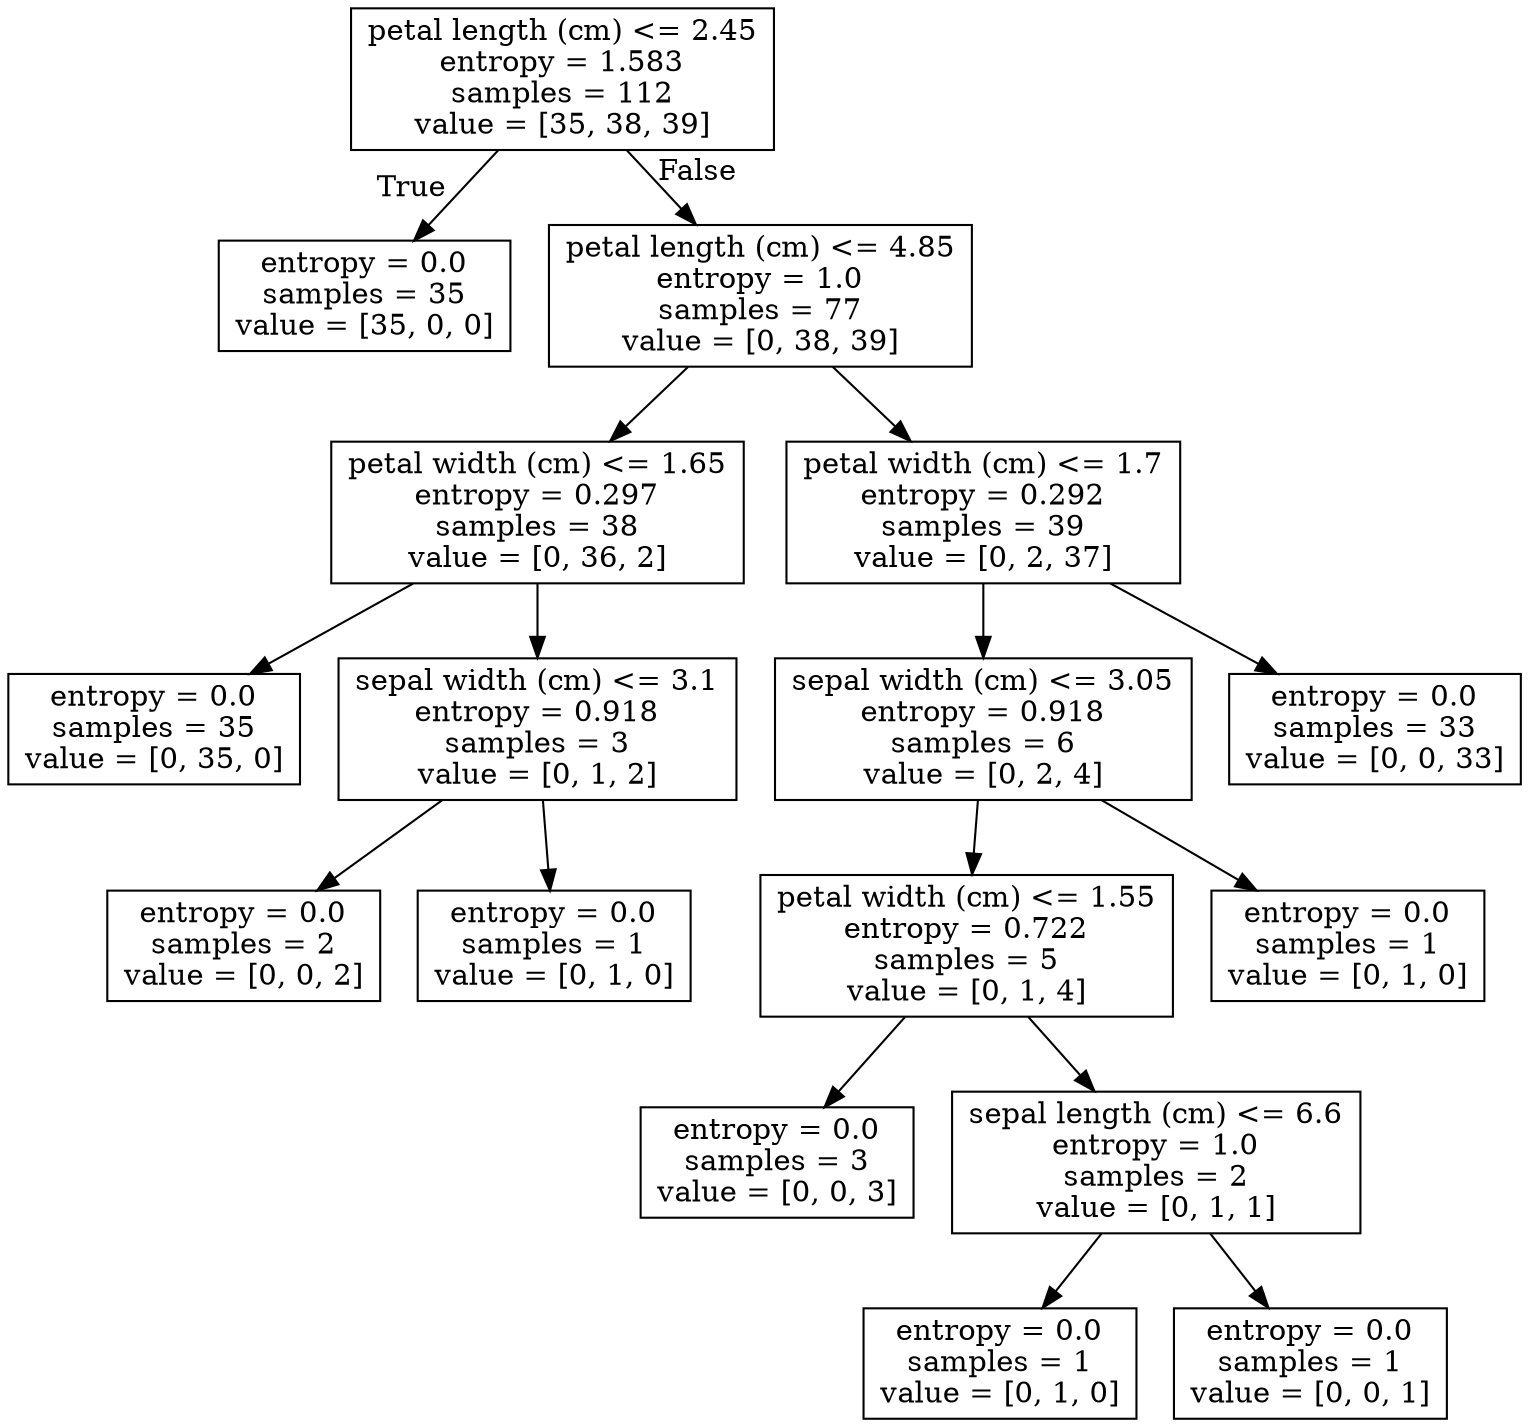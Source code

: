 digraph Tree {
node [shape=box] ;
0 [label="petal length (cm) <= 2.45\nentropy = 1.583\nsamples = 112\nvalue = [35, 38, 39]"] ;
1 [label="entropy = 0.0\nsamples = 35\nvalue = [35, 0, 0]"] ;
0 -> 1 [labeldistance=2.5, labelangle=45, headlabel="True"] ;
2 [label="petal length (cm) <= 4.85\nentropy = 1.0\nsamples = 77\nvalue = [0, 38, 39]"] ;
0 -> 2 [labeldistance=2.5, labelangle=-45, headlabel="False"] ;
3 [label="petal width (cm) <= 1.65\nentropy = 0.297\nsamples = 38\nvalue = [0, 36, 2]"] ;
2 -> 3 ;
4 [label="entropy = 0.0\nsamples = 35\nvalue = [0, 35, 0]"] ;
3 -> 4 ;
5 [label="sepal width (cm) <= 3.1\nentropy = 0.918\nsamples = 3\nvalue = [0, 1, 2]"] ;
3 -> 5 ;
6 [label="entropy = 0.0\nsamples = 2\nvalue = [0, 0, 2]"] ;
5 -> 6 ;
7 [label="entropy = 0.0\nsamples = 1\nvalue = [0, 1, 0]"] ;
5 -> 7 ;
8 [label="petal width (cm) <= 1.7\nentropy = 0.292\nsamples = 39\nvalue = [0, 2, 37]"] ;
2 -> 8 ;
9 [label="sepal width (cm) <= 3.05\nentropy = 0.918\nsamples = 6\nvalue = [0, 2, 4]"] ;
8 -> 9 ;
10 [label="petal width (cm) <= 1.55\nentropy = 0.722\nsamples = 5\nvalue = [0, 1, 4]"] ;
9 -> 10 ;
11 [label="entropy = 0.0\nsamples = 3\nvalue = [0, 0, 3]"] ;
10 -> 11 ;
12 [label="sepal length (cm) <= 6.6\nentropy = 1.0\nsamples = 2\nvalue = [0, 1, 1]"] ;
10 -> 12 ;
13 [label="entropy = 0.0\nsamples = 1\nvalue = [0, 1, 0]"] ;
12 -> 13 ;
14 [label="entropy = 0.0\nsamples = 1\nvalue = [0, 0, 1]"] ;
12 -> 14 ;
15 [label="entropy = 0.0\nsamples = 1\nvalue = [0, 1, 0]"] ;
9 -> 15 ;
16 [label="entropy = 0.0\nsamples = 33\nvalue = [0, 0, 33]"] ;
8 -> 16 ;
}